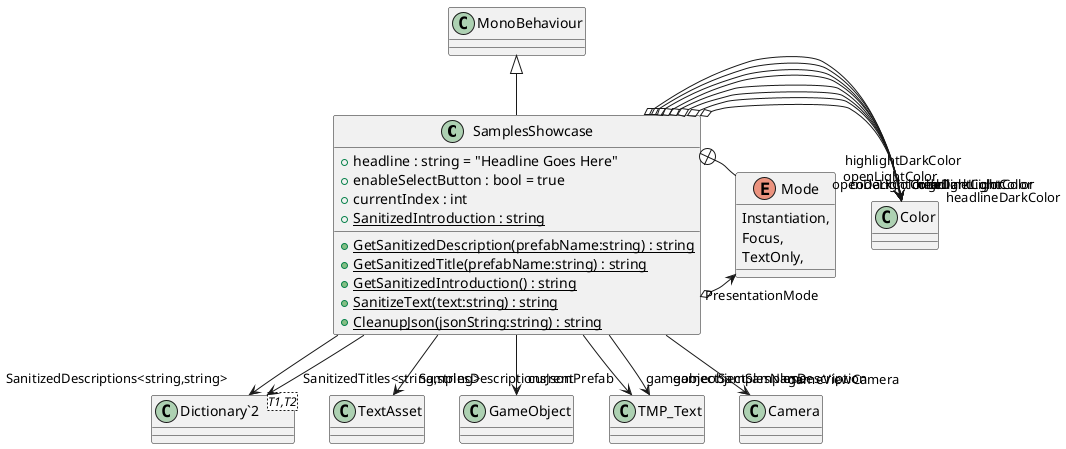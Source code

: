 @startuml
class SamplesShowcase {
    + headline : string = "Headline Goes Here"
    + enableSelectButton : bool = true
    + currentIndex : int
    + {static} SanitizedIntroduction : string
    + {static} GetSanitizedDescription(prefabName:string) : string
    + {static} GetSanitizedTitle(prefabName:string) : string
    + {static} GetSanitizedIntroduction() : string
    + {static} SanitizeText(text:string) : string
    + {static} CleanupJson(jsonString:string) : string
}
enum Mode {
    Instantiation,
    Focus,
    TextOnly,
}
class "Dictionary`2"<T1,T2> {
}
MonoBehaviour <|-- SamplesShowcase
SamplesShowcase o-> "headlineLightColor" Color
SamplesShowcase o-> "headlineDarkColor" Color
SamplesShowcase o-> "openLightColor" Color
SamplesShowcase o-> "openDarkColor" Color
SamplesShowcase o-> "highlightLightColor" Color
SamplesShowcase o-> "highlightDarkColor" Color
SamplesShowcase o-> "codeLightColor" Color
SamplesShowcase o-> "codeDarkColor" Color
SamplesShowcase --> "SamplesDescriptionsJson" TextAsset
SamplesShowcase o-> "PresentationMode" Mode
SamplesShowcase --> "currentPrefab" GameObject
SamplesShowcase --> "SanitizedDescriptions<string,string>" "Dictionary`2"
SamplesShowcase --> "SanitizedTitles<string,string>" "Dictionary`2"
SamplesShowcase --> "gameobjectSamplesName" TMP_Text
SamplesShowcase --> "gameobjectSamplesDescription" TMP_Text
SamplesShowcase --> "gameViewCamera" Camera
SamplesShowcase +-- Mode
@enduml
